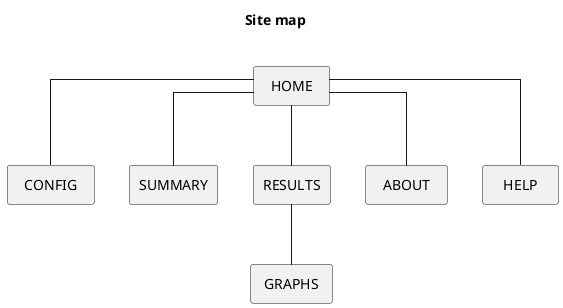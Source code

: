 @startuml

skinparam Monochrome true
skinparam linetype ortho

title Site map\n

agent "  HOME  " as HOME
agent "  CONFIG  " as CONFIG
agent SUMMARY
agent RESULTS
agent " GRAPHS " as GRAPHS
agent "  ABOUT  " as ABOUT
agent "   HELP   " as HELP

HOME -- CONFIG
HOME -- SUMMARY
HOME -- RESULTS
HOME -- ABOUT
HOME -- HELP
RESULTS -- GRAPHS

@enduml